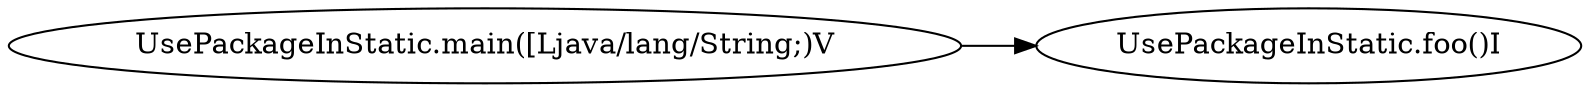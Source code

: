 digraph graphname {
rankdir="LR";
120 [label="UsePackageInStatic.main([Ljava/lang/String;)V"]
133 [label="UsePackageInStatic.foo()I"]
120 -> 133
}
